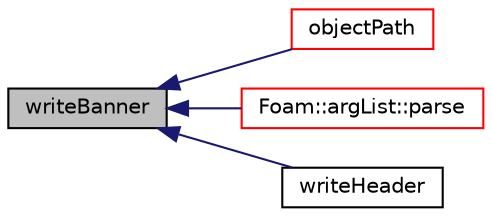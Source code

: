 digraph "writeBanner"
{
  bgcolor="transparent";
  edge [fontname="Helvetica",fontsize="10",labelfontname="Helvetica",labelfontsize="10"];
  node [fontname="Helvetica",fontsize="10",shape=record];
  rankdir="LR";
  Node20781 [label="writeBanner",height=0.2,width=0.4,color="black", fillcolor="grey75", style="filled", fontcolor="black"];
  Node20781 -> Node20782 [dir="back",color="midnightblue",fontsize="10",style="solid",fontname="Helvetica"];
  Node20782 [label="objectPath",height=0.2,width=0.4,color="red",URL="$a27249.html#a3a7ece5c1251c6be1f7812d4dba5fb7a",tooltip="Return complete path + object name. "];
  Node20781 -> Node21119 [dir="back",color="midnightblue",fontsize="10",style="solid",fontname="Helvetica"];
  Node21119 [label="Foam::argList::parse",height=0.2,width=0.4,color="red",URL="$a27769.html#a00aad68f835a5c0bcb8920505bb0bd10",tooltip="Parse. "];
  Node20781 -> Node20785 [dir="back",color="midnightblue",fontsize="10",style="solid",fontname="Helvetica"];
  Node20785 [label="writeHeader",height=0.2,width=0.4,color="black",URL="$a27249.html#a9ee0b27f25db9fc7ba06426c302f8a45",tooltip="Write header. Allow override of type. "];
}
